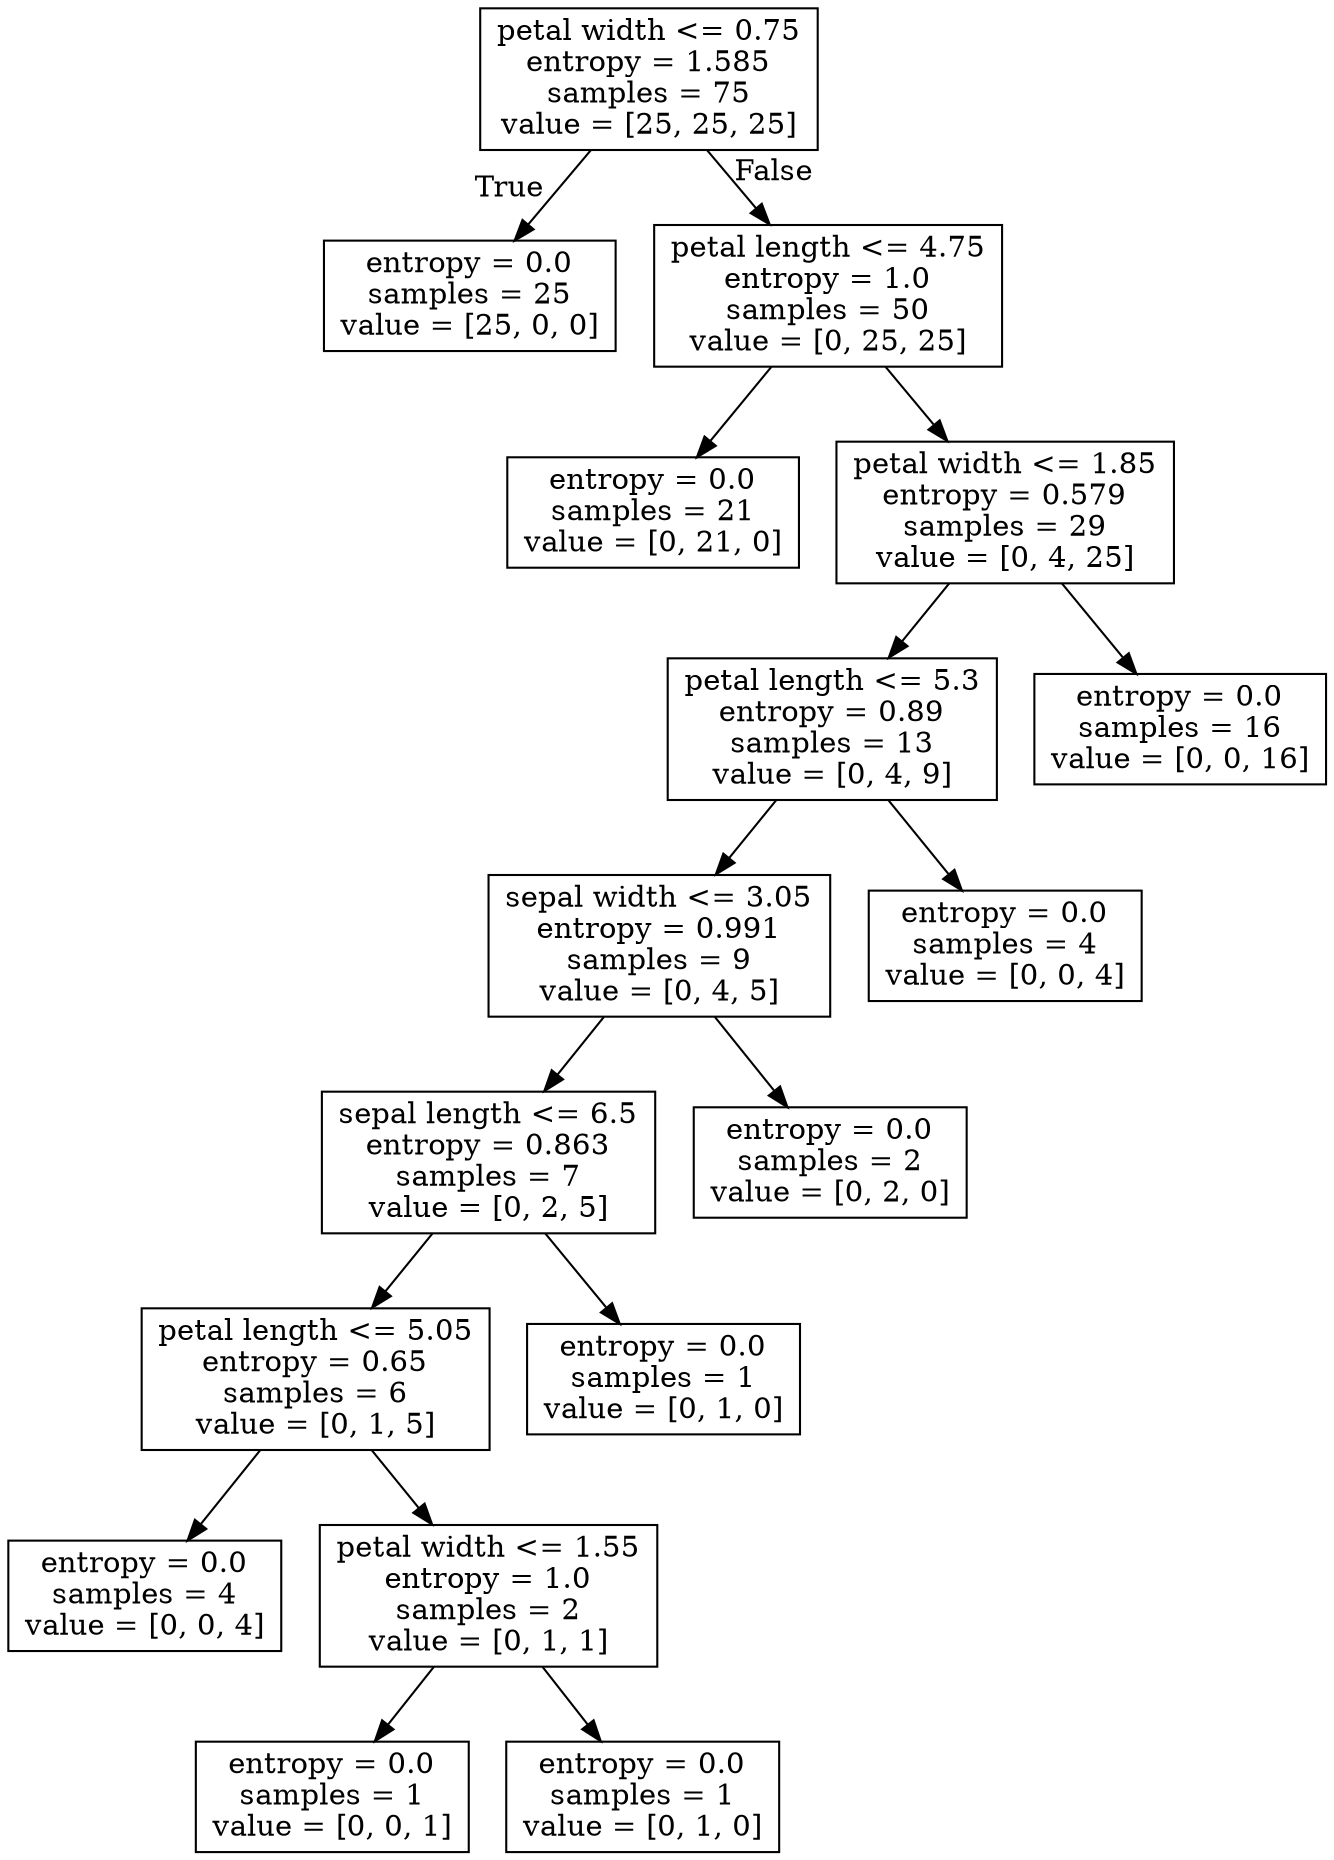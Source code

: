 digraph Tree {
node [shape=box] ;
0 [label="petal width <= 0.75\nentropy = 1.585\nsamples = 75\nvalue = [25, 25, 25]"] ;
1 [label="entropy = 0.0\nsamples = 25\nvalue = [25, 0, 0]"] ;
0 -> 1 [labeldistance=2.5, labelangle=45, headlabel="True"] ;
2 [label="petal length <= 4.75\nentropy = 1.0\nsamples = 50\nvalue = [0, 25, 25]"] ;
0 -> 2 [labeldistance=2.5, labelangle=-45, headlabel="False"] ;
3 [label="entropy = 0.0\nsamples = 21\nvalue = [0, 21, 0]"] ;
2 -> 3 ;
4 [label="petal width <= 1.85\nentropy = 0.579\nsamples = 29\nvalue = [0, 4, 25]"] ;
2 -> 4 ;
5 [label="petal length <= 5.3\nentropy = 0.89\nsamples = 13\nvalue = [0, 4, 9]"] ;
4 -> 5 ;
6 [label="sepal width <= 3.05\nentropy = 0.991\nsamples = 9\nvalue = [0, 4, 5]"] ;
5 -> 6 ;
7 [label="sepal length <= 6.5\nentropy = 0.863\nsamples = 7\nvalue = [0, 2, 5]"] ;
6 -> 7 ;
8 [label="petal length <= 5.05\nentropy = 0.65\nsamples = 6\nvalue = [0, 1, 5]"] ;
7 -> 8 ;
9 [label="entropy = 0.0\nsamples = 4\nvalue = [0, 0, 4]"] ;
8 -> 9 ;
10 [label="petal width <= 1.55\nentropy = 1.0\nsamples = 2\nvalue = [0, 1, 1]"] ;
8 -> 10 ;
11 [label="entropy = 0.0\nsamples = 1\nvalue = [0, 0, 1]"] ;
10 -> 11 ;
12 [label="entropy = 0.0\nsamples = 1\nvalue = [0, 1, 0]"] ;
10 -> 12 ;
13 [label="entropy = 0.0\nsamples = 1\nvalue = [0, 1, 0]"] ;
7 -> 13 ;
14 [label="entropy = 0.0\nsamples = 2\nvalue = [0, 2, 0]"] ;
6 -> 14 ;
15 [label="entropy = 0.0\nsamples = 4\nvalue = [0, 0, 4]"] ;
5 -> 15 ;
16 [label="entropy = 0.0\nsamples = 16\nvalue = [0, 0, 16]"] ;
4 -> 16 ;
}